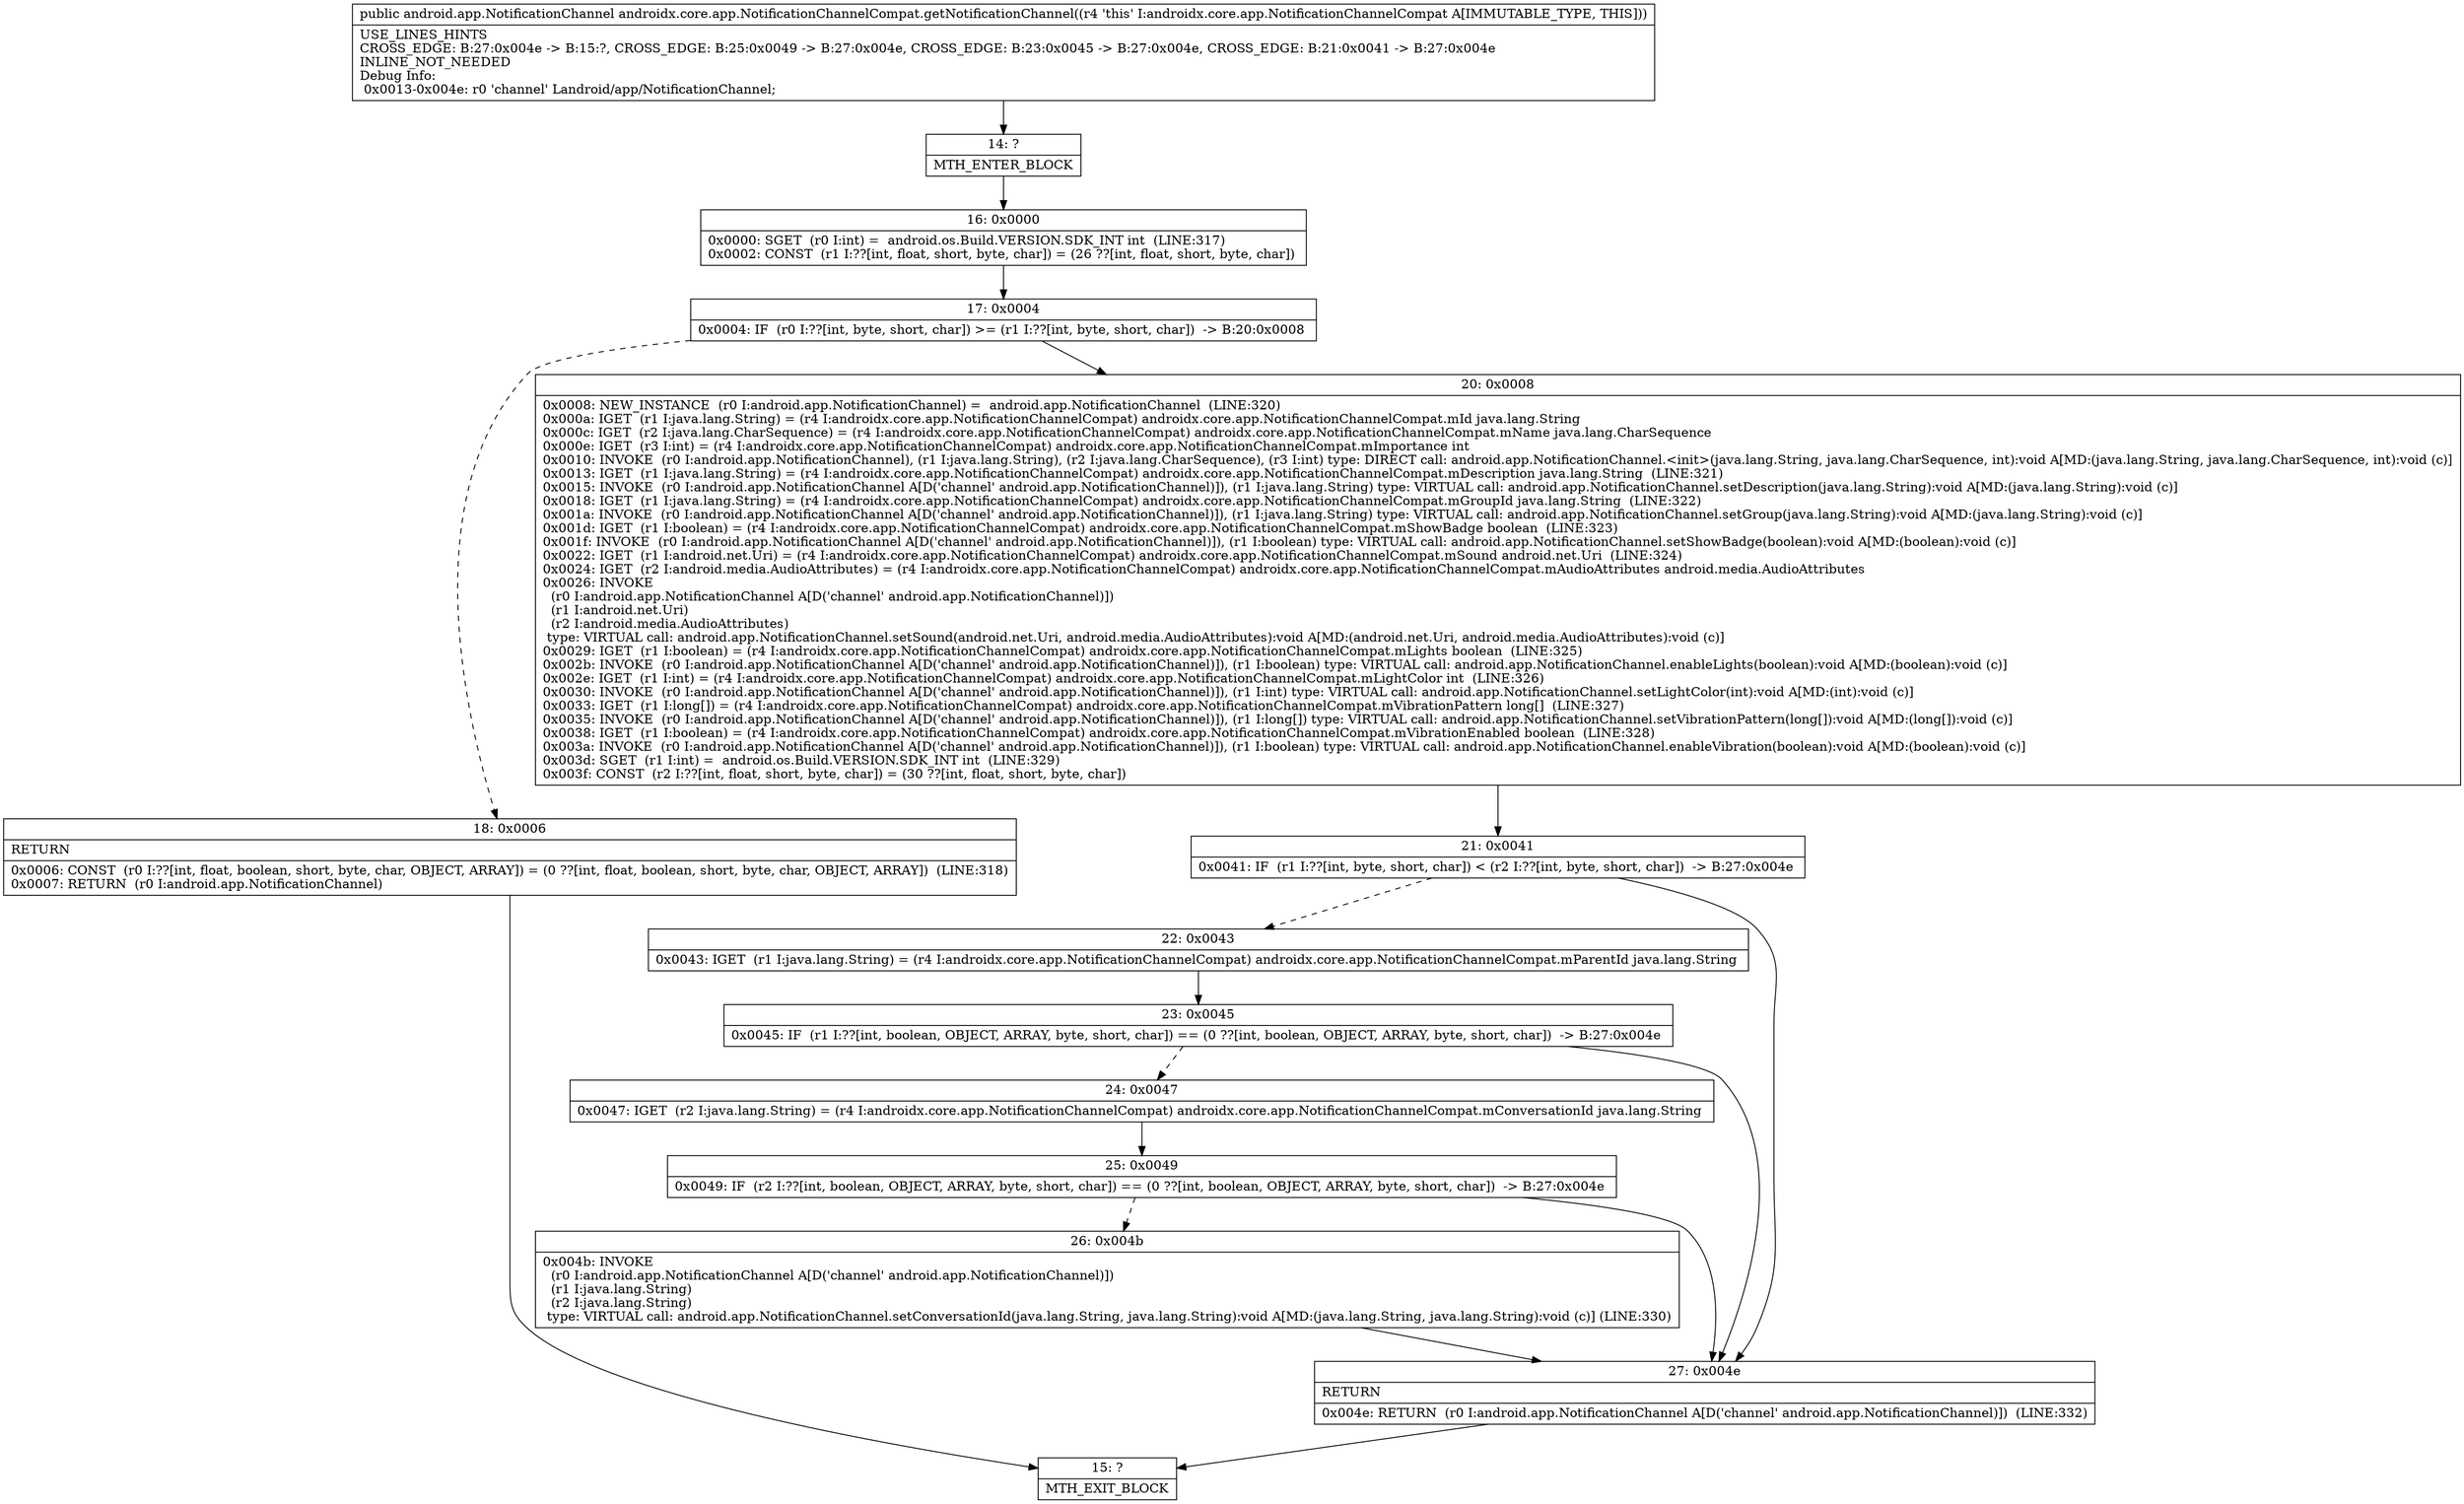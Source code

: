 digraph "CFG forandroidx.core.app.NotificationChannelCompat.getNotificationChannel()Landroid\/app\/NotificationChannel;" {
Node_14 [shape=record,label="{14\:\ ?|MTH_ENTER_BLOCK\l}"];
Node_16 [shape=record,label="{16\:\ 0x0000|0x0000: SGET  (r0 I:int) =  android.os.Build.VERSION.SDK_INT int  (LINE:317)\l0x0002: CONST  (r1 I:??[int, float, short, byte, char]) = (26 ??[int, float, short, byte, char]) \l}"];
Node_17 [shape=record,label="{17\:\ 0x0004|0x0004: IF  (r0 I:??[int, byte, short, char]) \>= (r1 I:??[int, byte, short, char])  \-\> B:20:0x0008 \l}"];
Node_18 [shape=record,label="{18\:\ 0x0006|RETURN\l|0x0006: CONST  (r0 I:??[int, float, boolean, short, byte, char, OBJECT, ARRAY]) = (0 ??[int, float, boolean, short, byte, char, OBJECT, ARRAY])  (LINE:318)\l0x0007: RETURN  (r0 I:android.app.NotificationChannel) \l}"];
Node_15 [shape=record,label="{15\:\ ?|MTH_EXIT_BLOCK\l}"];
Node_20 [shape=record,label="{20\:\ 0x0008|0x0008: NEW_INSTANCE  (r0 I:android.app.NotificationChannel) =  android.app.NotificationChannel  (LINE:320)\l0x000a: IGET  (r1 I:java.lang.String) = (r4 I:androidx.core.app.NotificationChannelCompat) androidx.core.app.NotificationChannelCompat.mId java.lang.String \l0x000c: IGET  (r2 I:java.lang.CharSequence) = (r4 I:androidx.core.app.NotificationChannelCompat) androidx.core.app.NotificationChannelCompat.mName java.lang.CharSequence \l0x000e: IGET  (r3 I:int) = (r4 I:androidx.core.app.NotificationChannelCompat) androidx.core.app.NotificationChannelCompat.mImportance int \l0x0010: INVOKE  (r0 I:android.app.NotificationChannel), (r1 I:java.lang.String), (r2 I:java.lang.CharSequence), (r3 I:int) type: DIRECT call: android.app.NotificationChannel.\<init\>(java.lang.String, java.lang.CharSequence, int):void A[MD:(java.lang.String, java.lang.CharSequence, int):void (c)]\l0x0013: IGET  (r1 I:java.lang.String) = (r4 I:androidx.core.app.NotificationChannelCompat) androidx.core.app.NotificationChannelCompat.mDescription java.lang.String  (LINE:321)\l0x0015: INVOKE  (r0 I:android.app.NotificationChannel A[D('channel' android.app.NotificationChannel)]), (r1 I:java.lang.String) type: VIRTUAL call: android.app.NotificationChannel.setDescription(java.lang.String):void A[MD:(java.lang.String):void (c)]\l0x0018: IGET  (r1 I:java.lang.String) = (r4 I:androidx.core.app.NotificationChannelCompat) androidx.core.app.NotificationChannelCompat.mGroupId java.lang.String  (LINE:322)\l0x001a: INVOKE  (r0 I:android.app.NotificationChannel A[D('channel' android.app.NotificationChannel)]), (r1 I:java.lang.String) type: VIRTUAL call: android.app.NotificationChannel.setGroup(java.lang.String):void A[MD:(java.lang.String):void (c)]\l0x001d: IGET  (r1 I:boolean) = (r4 I:androidx.core.app.NotificationChannelCompat) androidx.core.app.NotificationChannelCompat.mShowBadge boolean  (LINE:323)\l0x001f: INVOKE  (r0 I:android.app.NotificationChannel A[D('channel' android.app.NotificationChannel)]), (r1 I:boolean) type: VIRTUAL call: android.app.NotificationChannel.setShowBadge(boolean):void A[MD:(boolean):void (c)]\l0x0022: IGET  (r1 I:android.net.Uri) = (r4 I:androidx.core.app.NotificationChannelCompat) androidx.core.app.NotificationChannelCompat.mSound android.net.Uri  (LINE:324)\l0x0024: IGET  (r2 I:android.media.AudioAttributes) = (r4 I:androidx.core.app.NotificationChannelCompat) androidx.core.app.NotificationChannelCompat.mAudioAttributes android.media.AudioAttributes \l0x0026: INVOKE  \l  (r0 I:android.app.NotificationChannel A[D('channel' android.app.NotificationChannel)])\l  (r1 I:android.net.Uri)\l  (r2 I:android.media.AudioAttributes)\l type: VIRTUAL call: android.app.NotificationChannel.setSound(android.net.Uri, android.media.AudioAttributes):void A[MD:(android.net.Uri, android.media.AudioAttributes):void (c)]\l0x0029: IGET  (r1 I:boolean) = (r4 I:androidx.core.app.NotificationChannelCompat) androidx.core.app.NotificationChannelCompat.mLights boolean  (LINE:325)\l0x002b: INVOKE  (r0 I:android.app.NotificationChannel A[D('channel' android.app.NotificationChannel)]), (r1 I:boolean) type: VIRTUAL call: android.app.NotificationChannel.enableLights(boolean):void A[MD:(boolean):void (c)]\l0x002e: IGET  (r1 I:int) = (r4 I:androidx.core.app.NotificationChannelCompat) androidx.core.app.NotificationChannelCompat.mLightColor int  (LINE:326)\l0x0030: INVOKE  (r0 I:android.app.NotificationChannel A[D('channel' android.app.NotificationChannel)]), (r1 I:int) type: VIRTUAL call: android.app.NotificationChannel.setLightColor(int):void A[MD:(int):void (c)]\l0x0033: IGET  (r1 I:long[]) = (r4 I:androidx.core.app.NotificationChannelCompat) androidx.core.app.NotificationChannelCompat.mVibrationPattern long[]  (LINE:327)\l0x0035: INVOKE  (r0 I:android.app.NotificationChannel A[D('channel' android.app.NotificationChannel)]), (r1 I:long[]) type: VIRTUAL call: android.app.NotificationChannel.setVibrationPattern(long[]):void A[MD:(long[]):void (c)]\l0x0038: IGET  (r1 I:boolean) = (r4 I:androidx.core.app.NotificationChannelCompat) androidx.core.app.NotificationChannelCompat.mVibrationEnabled boolean  (LINE:328)\l0x003a: INVOKE  (r0 I:android.app.NotificationChannel A[D('channel' android.app.NotificationChannel)]), (r1 I:boolean) type: VIRTUAL call: android.app.NotificationChannel.enableVibration(boolean):void A[MD:(boolean):void (c)]\l0x003d: SGET  (r1 I:int) =  android.os.Build.VERSION.SDK_INT int  (LINE:329)\l0x003f: CONST  (r2 I:??[int, float, short, byte, char]) = (30 ??[int, float, short, byte, char]) \l}"];
Node_21 [shape=record,label="{21\:\ 0x0041|0x0041: IF  (r1 I:??[int, byte, short, char]) \< (r2 I:??[int, byte, short, char])  \-\> B:27:0x004e \l}"];
Node_22 [shape=record,label="{22\:\ 0x0043|0x0043: IGET  (r1 I:java.lang.String) = (r4 I:androidx.core.app.NotificationChannelCompat) androidx.core.app.NotificationChannelCompat.mParentId java.lang.String \l}"];
Node_23 [shape=record,label="{23\:\ 0x0045|0x0045: IF  (r1 I:??[int, boolean, OBJECT, ARRAY, byte, short, char]) == (0 ??[int, boolean, OBJECT, ARRAY, byte, short, char])  \-\> B:27:0x004e \l}"];
Node_24 [shape=record,label="{24\:\ 0x0047|0x0047: IGET  (r2 I:java.lang.String) = (r4 I:androidx.core.app.NotificationChannelCompat) androidx.core.app.NotificationChannelCompat.mConversationId java.lang.String \l}"];
Node_25 [shape=record,label="{25\:\ 0x0049|0x0049: IF  (r2 I:??[int, boolean, OBJECT, ARRAY, byte, short, char]) == (0 ??[int, boolean, OBJECT, ARRAY, byte, short, char])  \-\> B:27:0x004e \l}"];
Node_26 [shape=record,label="{26\:\ 0x004b|0x004b: INVOKE  \l  (r0 I:android.app.NotificationChannel A[D('channel' android.app.NotificationChannel)])\l  (r1 I:java.lang.String)\l  (r2 I:java.lang.String)\l type: VIRTUAL call: android.app.NotificationChannel.setConversationId(java.lang.String, java.lang.String):void A[MD:(java.lang.String, java.lang.String):void (c)] (LINE:330)\l}"];
Node_27 [shape=record,label="{27\:\ 0x004e|RETURN\l|0x004e: RETURN  (r0 I:android.app.NotificationChannel A[D('channel' android.app.NotificationChannel)])  (LINE:332)\l}"];
MethodNode[shape=record,label="{public android.app.NotificationChannel androidx.core.app.NotificationChannelCompat.getNotificationChannel((r4 'this' I:androidx.core.app.NotificationChannelCompat A[IMMUTABLE_TYPE, THIS]))  | USE_LINES_HINTS\lCROSS_EDGE: B:27:0x004e \-\> B:15:?, CROSS_EDGE: B:25:0x0049 \-\> B:27:0x004e, CROSS_EDGE: B:23:0x0045 \-\> B:27:0x004e, CROSS_EDGE: B:21:0x0041 \-\> B:27:0x004e\lINLINE_NOT_NEEDED\lDebug Info:\l  0x0013\-0x004e: r0 'channel' Landroid\/app\/NotificationChannel;\l}"];
MethodNode -> Node_14;Node_14 -> Node_16;
Node_16 -> Node_17;
Node_17 -> Node_18[style=dashed];
Node_17 -> Node_20;
Node_18 -> Node_15;
Node_20 -> Node_21;
Node_21 -> Node_22[style=dashed];
Node_21 -> Node_27;
Node_22 -> Node_23;
Node_23 -> Node_24[style=dashed];
Node_23 -> Node_27;
Node_24 -> Node_25;
Node_25 -> Node_26[style=dashed];
Node_25 -> Node_27;
Node_26 -> Node_27;
Node_27 -> Node_15;
}

